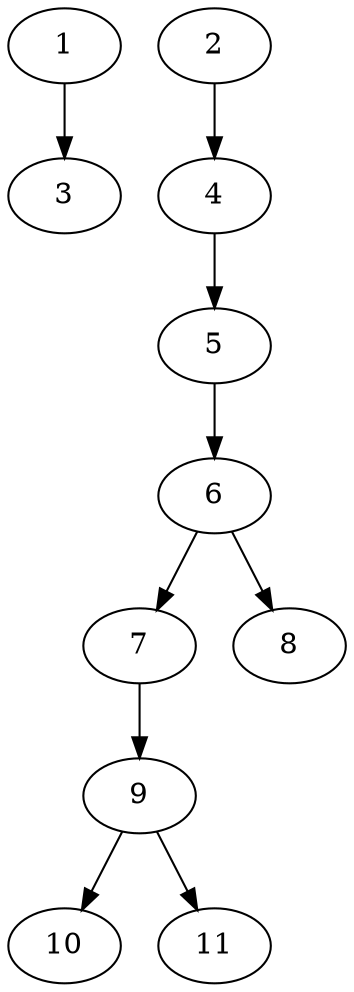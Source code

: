 // DAG (tier=1-easy, mode=compute, n=11, ccr=0.276, fat=0.387, density=0.207, regular=0.669, jump=0.026, mindata=262144, maxdata=2097152)
// DAG automatically generated by daggen at Sun Aug 24 16:33:32 2025
// /home/ermia/Project/Environments/daggen/bin/daggen --dot --ccr 0.276 --fat 0.387 --regular 0.669 --density 0.207 --jump 0.026 --mindata 262144 --maxdata 2097152 -n 11 
digraph G {
  1 [size="2050100556193556", alpha="0.17", expect_size="1025050278096778"]
  1 -> 3 [size ="1624034508800"]
  2 [size="605643025273786", alpha="0.16", expect_size="302821512636893"]
  2 -> 4 [size ="21987892133888"]
  3 [size="9112328587406138", alpha="0.08", expect_size="4556164293703069"]
  4 [size="604546994397880", alpha="0.14", expect_size="302273497198940"]
  4 -> 5 [size ="33453844201472"]
  5 [size="1405891599417737216", alpha="0.12", expect_size="702945799708868608"]
  5 -> 6 [size ="10039788044288"]
  6 [size="1637290872745754624", alpha="0.19", expect_size="818645436372877312"]
  6 -> 7 [size ="11113236267008"]
  6 -> 8 [size ="11113236267008"]
  7 [size="345663160449936", alpha="0.15", expect_size="172831580224968"]
  7 -> 9 [size ="19534350123008"]
  8 [size="72390753577336832", alpha="0.04", expect_size="36195376788668416"]
  9 [size="35870295461688", alpha="0.17", expect_size="17935147730844"]
  9 -> 10 [size ="1565515579392"]
  9 -> 11 [size ="1565515579392"]
  10 [size="2689051871242354688", alpha="0.01", expect_size="1344525935621177344"]
  11 [size="6430539384780488704", alpha="0.17", expect_size="3215269692390244352"]
}